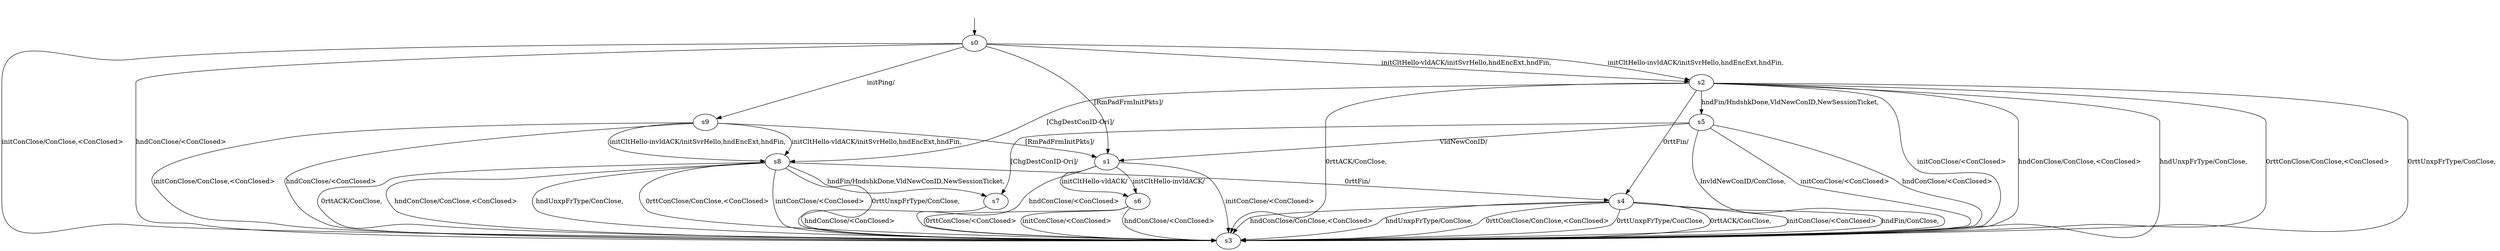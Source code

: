 digraph "../results/msquicModels/msquic-PSK-1/learnedModel" {
s0 [label=s0];
s1 [label=s1];
s2 [label=s2];
s3 [label=s3];
s4 [label=s4];
s5 [label=s5];
s6 [label=s6];
s7 [label=s7];
s8 [label=s8];
s9 [label=s9];
s0 -> s9  [label="initPing/ "];
s0 -> s3  [label="initConClose/ConClose,<ConClosed> "];
s0 -> s2  [label="initCltHello-vldACK/initSvrHello,hndEncExt,hndFin, "];
s0 -> s2  [label="initCltHello-invldACK/initSvrHello,hndEncExt,hndFin, "];
s0 -> s3  [label="hndConClose/<ConClosed> "];
s0 -> s1  [label="[RmPadFrmInitPkts]/ "];
s1 -> s3  [label="initConClose/<ConClosed> "];
s1 -> s6  [label="initCltHello-vldACK/ "];
s1 -> s6  [label="initCltHello-invldACK/ "];
s1 -> s3  [label="hndConClose/<ConClosed> "];
s2 -> s3  [label="initConClose/<ConClosed> "];
s2 -> s5  [label="hndFin/HndshkDone,VldNewConID,NewSessionTicket, "];
s2 -> s3  [label="hndConClose/ConClose,<ConClosed> "];
s2 -> s3  [label="hndUnxpFrType/ConClose, "];
s2 -> s3  [label="0rttConClose/ConClose,<ConClosed> "];
s2 -> s4  [label="0rttFin/ "];
s2 -> s3  [label="0rttUnxpFrType/ConClose, "];
s2 -> s3  [label="0rttACK/ConClose, "];
s2 -> s8  [label="[ChgDestConID-Ori]/ "];
s4 -> s3  [label="initConClose/<ConClosed> "];
s4 -> s3  [label="hndFin/ConClose, "];
s4 -> s3  [label="hndConClose/ConClose,<ConClosed> "];
s4 -> s3  [label="hndUnxpFrType/ConClose, "];
s4 -> s3  [label="0rttConClose/ConClose,<ConClosed> "];
s4 -> s3  [label="0rttUnxpFrType/ConClose, "];
s4 -> s3  [label="0rttACK/ConClose, "];
s5 -> s3  [label="initConClose/<ConClosed> "];
s5 -> s3  [label="hndConClose/<ConClosed> "];
s5 -> s1  [label="VldNewConID/ "];
s5 -> s3  [label="InvldNewConID/ConClose, "];
s5 -> s7  [label="[ChgDestConID-Ori]/ "];
s6 -> s3  [label="initConClose/<ConClosed> "];
s6 -> s3  [label="hndConClose/<ConClosed> "];
s6 -> s3  [label="0rttConClose/<ConClosed> "];
s7 -> s3  [label="hndConClose/<ConClosed> "];
s8 -> s3  [label="initConClose/<ConClosed> "];
s8 -> s7  [label="hndFin/HndshkDone,VldNewConID,NewSessionTicket, "];
s8 -> s3  [label="hndConClose/ConClose,<ConClosed> "];
s8 -> s3  [label="hndUnxpFrType/ConClose, "];
s8 -> s3  [label="0rttConClose/ConClose,<ConClosed> "];
s8 -> s4  [label="0rttFin/ "];
s8 -> s3  [label="0rttUnxpFrType/ConClose, "];
s8 -> s3  [label="0rttACK/ConClose, "];
s9 -> s3  [label="initConClose/ConClose,<ConClosed> "];
s9 -> s8  [label="initCltHello-vldACK/initSvrHello,hndEncExt,hndFin, "];
s9 -> s8  [label="initCltHello-invldACK/initSvrHello,hndEncExt,hndFin, "];
s9 -> s3  [label="hndConClose/<ConClosed> "];
s9 -> s1  [label="[RmPadFrmInitPkts]/ "];
__start0 [label="", shape=none];
__start0 -> s0  [label=""];
}
